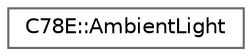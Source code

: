digraph "Graphical Class Hierarchy"
{
 // LATEX_PDF_SIZE
  bgcolor="transparent";
  edge [fontname=Helvetica,fontsize=10,labelfontname=Helvetica,labelfontsize=10];
  node [fontname=Helvetica,fontsize=10,shape=box,height=0.2,width=0.4];
  rankdir="LR";
  Node0 [id="Node000000",label="C78E::AmbientLight",height=0.2,width=0.4,color="grey40", fillcolor="white", style="filled",URL="$de/d55/struct_c78_e_1_1_ambient_light.html",tooltip=" "];
}
